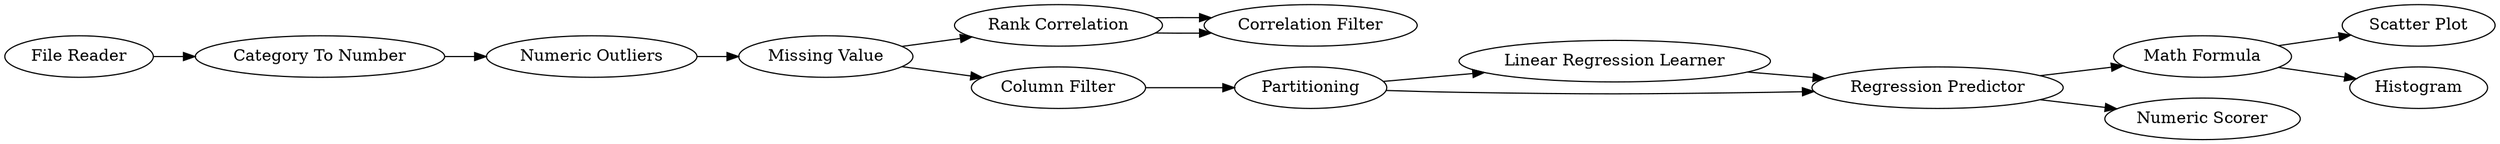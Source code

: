 digraph {
	57 [label="Math Formula"]
	58 [label="Scatter Plot"]
	59 [label=Histogram]
	60 [label="File Reader"]
	61 [label="Category To Number"]
	62 [label="Numeric Outliers"]
	63 [label="Missing Value"]
	64 [label="Rank Correlation"]
	65 [label="Correlation Filter"]
	66 [label="Column Filter"]
	67 [label=Partitioning]
	68 [label="Linear Regression Learner"]
	69 [label="Regression Predictor"]
	70 [label="Numeric Scorer"]
	57 -> 59
	57 -> 58
	60 -> 61
	61 -> 62
	62 -> 63
	63 -> 66
	63 -> 64
	64 -> 65
	64 -> 65
	66 -> 67
	67 -> 69
	67 -> 68
	68 -> 69
	69 -> 70
	69 -> 57
	rankdir=LR
}
